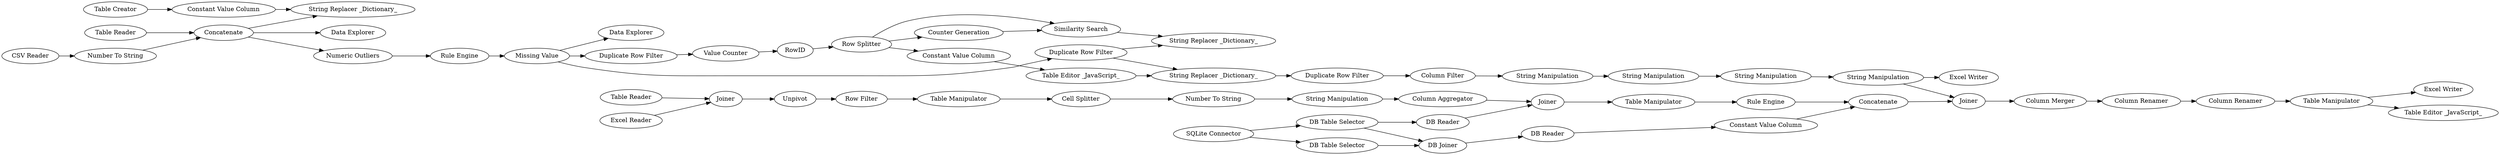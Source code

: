 digraph {
	13 -> 15
	41 -> 42
	53 -> 54
	29 -> 28
	32 -> 36
	23 -> 24
	9 -> 53
	64 -> 60
	54 -> 57
	39 -> 40
	57 -> 58
	34 -> 35
	21 -> 22
	28 -> 34
	40 -> 41
	23 -> 26
	63 -> 64
	22 -> 23
	51 -> 52
	12 -> 13
	18 -> 19
	19 -> 55
	30 -> 31
	31 -> 32
	66 -> 10
	50 -> 51
	68 -> 5
	26 -> 27
	25 -> 35
	58 -> 59
	10 -> 11
	37 -> 38
	28 -> 30
	33 -> 34
	46 -> 47
	48 -> 49
	5 -> 18
	11 -> 20
	28 -> 33
	70 -> 45
	69 -> 45
	47 -> 48
	45 -> 46
	68 -> 4
	59 -> 62
	36 -> 37
	5 -> 9
	60 -> 61
	25 -> 32
	49 -> 50
	11 -> 15
	38 -> 39
	55 -> 58
	52 -> 53
	4 -> 18
	23 -> 25
	62 -> 63
	60 -> 65
	27 -> 29
	67 -> 11
	41 -> 59
	11 -> 21
	27 [label="Value Counter"]
	57 [label="Rule Engine"]
	55 [label="Constant Value Column"]
	9 [label="DB Reader"]
	45 [label=Joiner]
	52 [label="Column Aggregator"]
	18 [label="DB Joiner"]
	21 [label="Numeric Outliers"]
	26 [label="Duplicate Row Filter"]
	58 [label=Concatenate]
	19 [label="DB Reader"]
	24 [label="Data Explorer"]
	64 [label="Column Renamer"]
	49 [label="Cell Splitter"]
	41 [label="String Manipulation"]
	31 [label="Table Editor _JavaScript_"]
	51 [label="String Manipulation"]
	15 [label="String Replacer _Dictionary_"]
	25 [label="Duplicate Row Filter"]
	54 [label="Table Manipulator"]
	12 [label="Table Creator"]
	10 [label="Number To String"]
	59 [label=Joiner]
	48 [label="Table Manipulator"]
	30 [label="Constant Value Column"]
	50 [label="Number To String"]
	42 [label="Excel Writer"]
	53 [label=Joiner]
	22 [label="Rule Engine"]
	28 [label="Row Splitter"]
	67 [label="Table Reader"]
	68 [label="SQLite Connector"]
	11 [label=Concatenate]
	4 [label="DB Table Selector"]
	23 [label="Missing Value"]
	47 [label="Row Filter"]
	61 [label="Excel Writer"]
	63 [label="Column Renamer"]
	38 [label="String Manipulation"]
	60 [label="Table Manipulator"]
	5 [label="DB Table Selector"]
	20 [label="Data Explorer"]
	13 [label="Constant Value Column"]
	35 [label="String Replacer _Dictionary_"]
	34 [label="Similarity Search"]
	62 [label="Column Merger"]
	29 [label=RowID]
	66 [label="CSV Reader"]
	65 [label="Table Editor _JavaScript_"]
	36 [label="Duplicate Row Filter"]
	69 [label="Table Reader"]
	46 [label=Unpivot]
	70 [label="Excel Reader"]
	40 [label="String Manipulation"]
	39 [label="String Manipulation"]
	33 [label="Counter Generation"]
	32 [label="String Replacer _Dictionary_"]
	37 [label="Column Filter"]
	rankdir=LR
}
